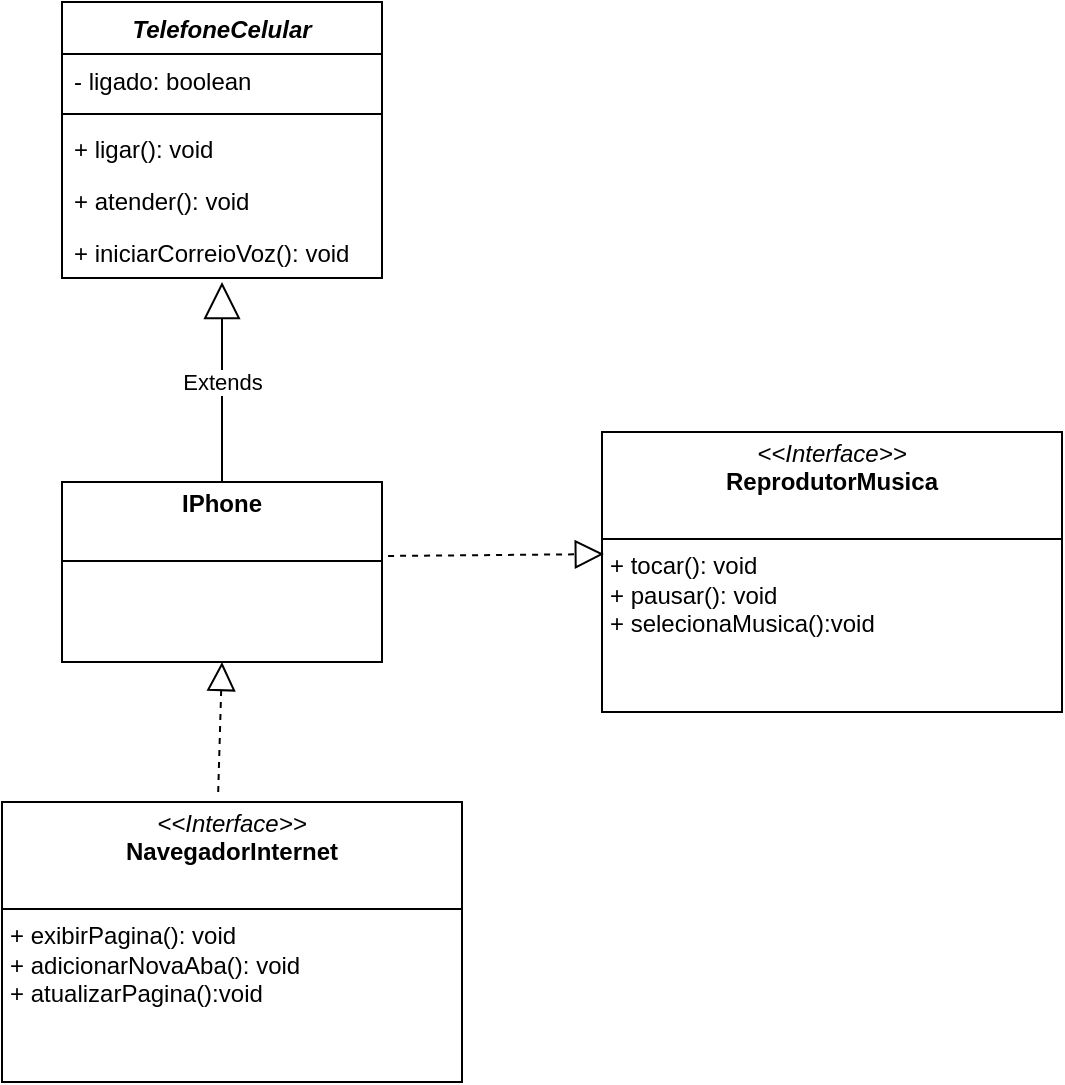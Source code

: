 <mxfile version="24.3.1" type="github">
  <diagram id="C5RBs43oDa-KdzZeNtuy" name="Page-1">
    <mxGraphModel dx="874" dy="434" grid="1" gridSize="10" guides="1" tooltips="1" connect="1" arrows="1" fold="1" page="1" pageScale="1" pageWidth="827" pageHeight="1169" math="0" shadow="0">
      <root>
        <mxCell id="WIyWlLk6GJQsqaUBKTNV-0" />
        <mxCell id="WIyWlLk6GJQsqaUBKTNV-1" parent="WIyWlLk6GJQsqaUBKTNV-0" />
        <mxCell id="oHjCeV-vVtssAg6ouURg-0" value="&lt;i&gt;TelefoneCelular&lt;/i&gt;" style="swimlane;fontStyle=1;align=center;verticalAlign=top;childLayout=stackLayout;horizontal=1;startSize=26;horizontalStack=0;resizeParent=1;resizeParentMax=0;resizeLast=0;collapsible=1;marginBottom=0;whiteSpace=wrap;html=1;" vertex="1" parent="WIyWlLk6GJQsqaUBKTNV-1">
          <mxGeometry x="100" y="170" width="160" height="138" as="geometry" />
        </mxCell>
        <mxCell id="oHjCeV-vVtssAg6ouURg-1" value="- ligado: boolean" style="text;strokeColor=none;fillColor=none;align=left;verticalAlign=top;spacingLeft=4;spacingRight=4;overflow=hidden;rotatable=0;points=[[0,0.5],[1,0.5]];portConstraint=eastwest;whiteSpace=wrap;html=1;" vertex="1" parent="oHjCeV-vVtssAg6ouURg-0">
          <mxGeometry y="26" width="160" height="26" as="geometry" />
        </mxCell>
        <mxCell id="oHjCeV-vVtssAg6ouURg-2" value="" style="line;strokeWidth=1;fillColor=none;align=left;verticalAlign=middle;spacingTop=-1;spacingLeft=3;spacingRight=3;rotatable=0;labelPosition=right;points=[];portConstraint=eastwest;strokeColor=inherit;" vertex="1" parent="oHjCeV-vVtssAg6ouURg-0">
          <mxGeometry y="52" width="160" height="8" as="geometry" />
        </mxCell>
        <mxCell id="oHjCeV-vVtssAg6ouURg-3" value="+ ligar(): void" style="text;strokeColor=none;fillColor=none;align=left;verticalAlign=top;spacingLeft=4;spacingRight=4;overflow=hidden;rotatable=0;points=[[0,0.5],[1,0.5]];portConstraint=eastwest;whiteSpace=wrap;html=1;" vertex="1" parent="oHjCeV-vVtssAg6ouURg-0">
          <mxGeometry y="60" width="160" height="26" as="geometry" />
        </mxCell>
        <mxCell id="oHjCeV-vVtssAg6ouURg-10" value="+ atender(): void" style="text;strokeColor=none;fillColor=none;align=left;verticalAlign=top;spacingLeft=4;spacingRight=4;overflow=hidden;rotatable=0;points=[[0,0.5],[1,0.5]];portConstraint=eastwest;whiteSpace=wrap;html=1;" vertex="1" parent="oHjCeV-vVtssAg6ouURg-0">
          <mxGeometry y="86" width="160" height="26" as="geometry" />
        </mxCell>
        <mxCell id="oHjCeV-vVtssAg6ouURg-11" value="+ iniciarCorreioVoz(): void" style="text;strokeColor=none;fillColor=none;align=left;verticalAlign=top;spacingLeft=4;spacingRight=4;overflow=hidden;rotatable=0;points=[[0,0.5],[1,0.5]];portConstraint=eastwest;whiteSpace=wrap;html=1;" vertex="1" parent="oHjCeV-vVtssAg6ouURg-0">
          <mxGeometry y="112" width="160" height="26" as="geometry" />
        </mxCell>
        <mxCell id="oHjCeV-vVtssAg6ouURg-12" value="&lt;p style=&quot;margin:0px;margin-top:4px;text-align:center;&quot;&gt;&lt;b&gt;IPhone&lt;/b&gt;&lt;/p&gt;&lt;p style=&quot;margin:0px;margin-left:4px;&quot;&gt;&lt;br&gt;&lt;/p&gt;&lt;hr size=&quot;1&quot; style=&quot;border-style:solid;&quot;&gt;&lt;p style=&quot;margin:0px;margin-left:4px;&quot;&gt;&lt;br&gt;&lt;/p&gt;" style="verticalAlign=top;align=left;overflow=fill;html=1;whiteSpace=wrap;" vertex="1" parent="WIyWlLk6GJQsqaUBKTNV-1">
          <mxGeometry x="100" y="410" width="160" height="90" as="geometry" />
        </mxCell>
        <mxCell id="oHjCeV-vVtssAg6ouURg-18" value="Extends" style="endArrow=block;endSize=16;endFill=0;html=1;rounded=0;exitX=0.5;exitY=0;exitDx=0;exitDy=0;entryX=0.5;entryY=1.077;entryDx=0;entryDy=0;entryPerimeter=0;" edge="1" parent="WIyWlLk6GJQsqaUBKTNV-1" source="oHjCeV-vVtssAg6ouURg-12" target="oHjCeV-vVtssAg6ouURg-11">
          <mxGeometry width="160" relative="1" as="geometry">
            <mxPoint x="190" y="350" as="sourcePoint" />
            <mxPoint x="350" y="350" as="targetPoint" />
          </mxGeometry>
        </mxCell>
        <mxCell id="oHjCeV-vVtssAg6ouURg-19" value="&lt;p style=&quot;margin:0px;margin-top:4px;text-align:center;&quot;&gt;&lt;i&gt;&amp;lt;&amp;lt;Interface&amp;gt;&amp;gt;&lt;/i&gt;&lt;br&gt;&lt;b&gt;ReprodutorMusica&lt;/b&gt;&lt;/p&gt;&lt;p style=&quot;margin:0px;margin-left:4px;&quot;&gt;&lt;br&gt;&lt;/p&gt;&lt;hr size=&quot;1&quot; style=&quot;border-style:solid;&quot;&gt;&lt;p style=&quot;margin:0px;margin-left:4px;&quot;&gt;+ tocar(): void&lt;br&gt;+ pausar(): void&lt;/p&gt;&lt;p style=&quot;margin:0px;margin-left:4px;&quot;&gt;+ selecionaMusica():void&lt;/p&gt;" style="verticalAlign=top;align=left;overflow=fill;html=1;whiteSpace=wrap;" vertex="1" parent="WIyWlLk6GJQsqaUBKTNV-1">
          <mxGeometry x="370" y="385" width="230" height="140" as="geometry" />
        </mxCell>
        <mxCell id="oHjCeV-vVtssAg6ouURg-20" value="" style="endArrow=block;dashed=1;endFill=0;endSize=12;html=1;rounded=0;exitX=1.019;exitY=0.411;exitDx=0;exitDy=0;exitPerimeter=0;entryX=0.004;entryY=0.436;entryDx=0;entryDy=0;entryPerimeter=0;" edge="1" parent="WIyWlLk6GJQsqaUBKTNV-1" source="oHjCeV-vVtssAg6ouURg-12" target="oHjCeV-vVtssAg6ouURg-19">
          <mxGeometry width="160" relative="1" as="geometry">
            <mxPoint x="270" y="440" as="sourcePoint" />
            <mxPoint x="430" y="440" as="targetPoint" />
          </mxGeometry>
        </mxCell>
        <mxCell id="oHjCeV-vVtssAg6ouURg-21" value="&lt;p style=&quot;margin:0px;margin-top:4px;text-align:center;&quot;&gt;&lt;i&gt;&amp;lt;&amp;lt;Interface&amp;gt;&amp;gt;&lt;/i&gt;&lt;br&gt;&lt;b&gt;NavegadorInternet&lt;/b&gt;&lt;/p&gt;&lt;p style=&quot;margin:0px;margin-left:4px;&quot;&gt;&lt;br&gt;&lt;/p&gt;&lt;hr size=&quot;1&quot; style=&quot;border-style:solid;&quot;&gt;&lt;p style=&quot;margin:0px;margin-left:4px;&quot;&gt;+ exibirPagina(): void&lt;br&gt;+ adicionarNovaAba(): void&lt;/p&gt;&lt;p style=&quot;margin:0px;margin-left:4px;&quot;&gt;+ atualizarPagina():void&lt;/p&gt;" style="verticalAlign=top;align=left;overflow=fill;html=1;whiteSpace=wrap;" vertex="1" parent="WIyWlLk6GJQsqaUBKTNV-1">
          <mxGeometry x="70" y="570" width="230" height="140" as="geometry" />
        </mxCell>
        <mxCell id="oHjCeV-vVtssAg6ouURg-25" value="" style="endArrow=block;dashed=1;endFill=0;endSize=12;html=1;rounded=0;exitX=0.47;exitY=-0.036;exitDx=0;exitDy=0;exitPerimeter=0;entryX=0.5;entryY=1;entryDx=0;entryDy=0;" edge="1" parent="WIyWlLk6GJQsqaUBKTNV-1" source="oHjCeV-vVtssAg6ouURg-21" target="oHjCeV-vVtssAg6ouURg-12">
          <mxGeometry width="160" relative="1" as="geometry">
            <mxPoint x="290" y="530" as="sourcePoint" />
            <mxPoint x="450" y="530" as="targetPoint" />
          </mxGeometry>
        </mxCell>
      </root>
    </mxGraphModel>
  </diagram>
</mxfile>
